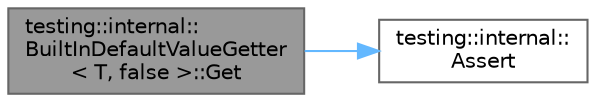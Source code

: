 digraph "testing::internal::BuiltInDefaultValueGetter&lt; T, false &gt;::Get"
{
 // LATEX_PDF_SIZE
  bgcolor="transparent";
  edge [fontname=Helvetica,fontsize=10,labelfontname=Helvetica,labelfontsize=10];
  node [fontname=Helvetica,fontsize=10,shape=box,height=0.2,width=0.4];
  rankdir="LR";
  Node1 [id="Node000001",label="testing::internal::\lBuiltInDefaultValueGetter\l\< T, false \>::Get",height=0.2,width=0.4,color="gray40", fillcolor="grey60", style="filled", fontcolor="black",tooltip=" "];
  Node1 -> Node2 [id="edge1_Node000001_Node000002",color="steelblue1",style="solid",tooltip=" "];
  Node2 [id="Node000002",label="testing::internal::\lAssert",height=0.2,width=0.4,color="grey40", fillcolor="white", style="filled",URL="$namespacetesting_1_1internal.html#a7a259643b7f2d23ce2b757728df42c99",tooltip=" "];
}
